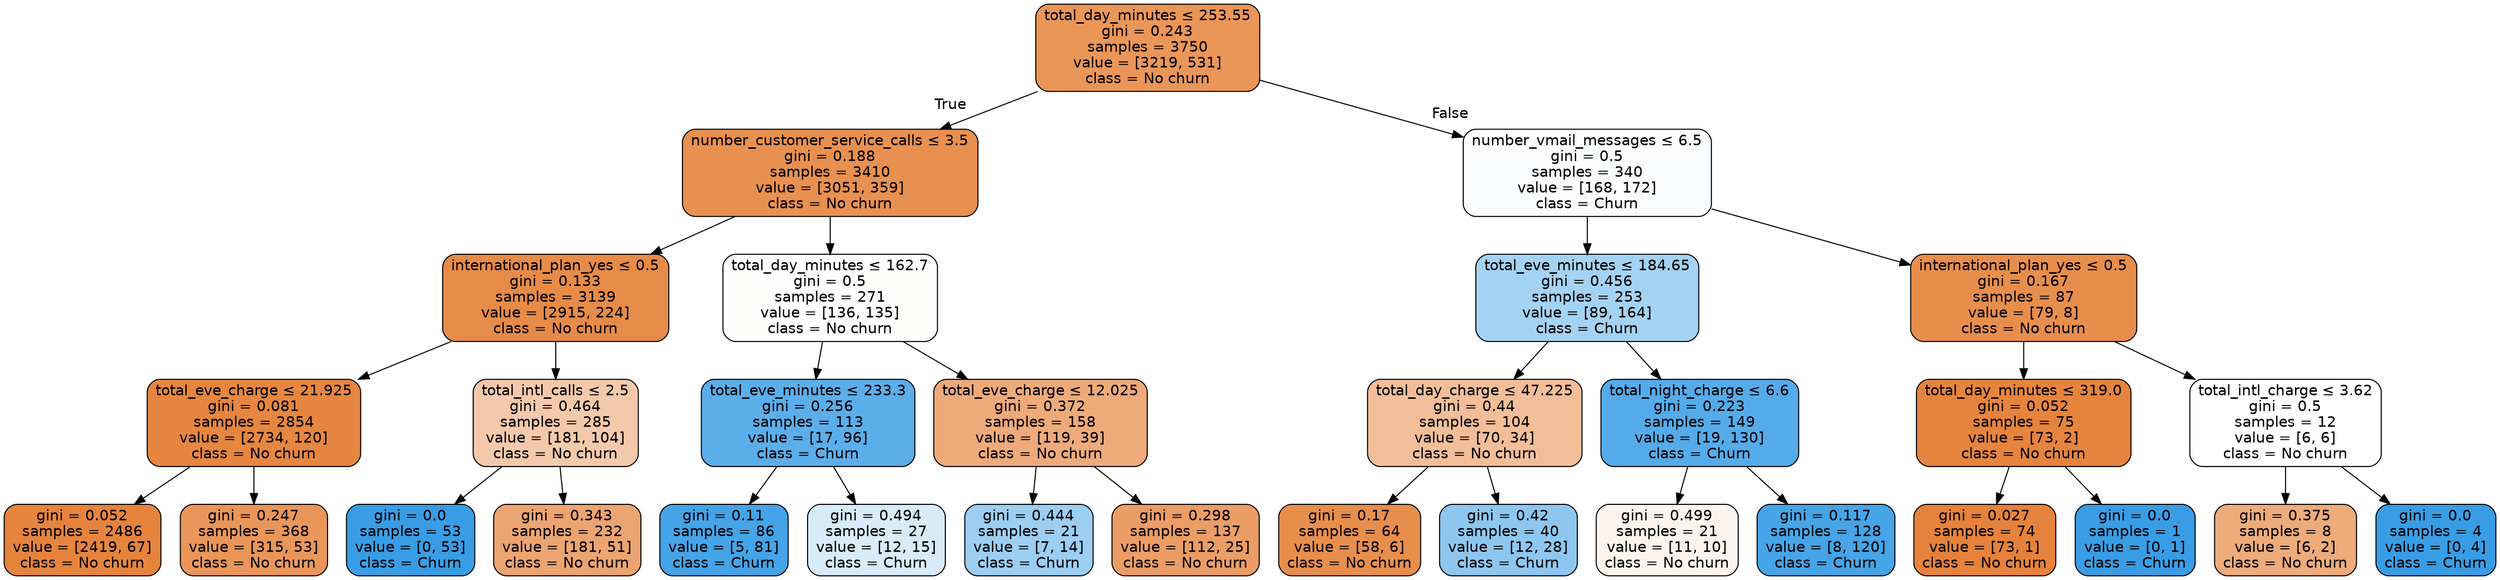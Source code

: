 digraph Tree {
node [shape=box, style="filled, rounded", color="black", fontname=helvetica] ;
edge [fontname=helvetica] ;
0 [label=<total_day_minutes &le; 253.55<br/>gini = 0.243<br/>samples = 3750<br/>value = [3219, 531]<br/>class = No churn>, fillcolor="#e58139d5"] ;
1 [label=<number_customer_service_calls &le; 3.5<br/>gini = 0.188<br/>samples = 3410<br/>value = [3051, 359]<br/>class = No churn>, fillcolor="#e58139e1"] ;
0 -> 1 [labeldistance=2.5, labelangle=45, headlabel="True"] ;
2 [label=<international_plan_yes &le; 0.5<br/>gini = 0.133<br/>samples = 3139<br/>value = [2915, 224]<br/>class = No churn>, fillcolor="#e58139eb"] ;
1 -> 2 ;
3 [label=<total_eve_charge &le; 21.925<br/>gini = 0.081<br/>samples = 2854<br/>value = [2734, 120]<br/>class = No churn>, fillcolor="#e58139f4"] ;
2 -> 3 ;
4 [label=<gini = 0.052<br/>samples = 2486<br/>value = [2419, 67]<br/>class = No churn>, fillcolor="#e58139f8"] ;
3 -> 4 ;
5 [label=<gini = 0.247<br/>samples = 368<br/>value = [315, 53]<br/>class = No churn>, fillcolor="#e58139d4"] ;
3 -> 5 ;
6 [label=<total_intl_calls &le; 2.5<br/>gini = 0.464<br/>samples = 285<br/>value = [181, 104]<br/>class = No churn>, fillcolor="#e581396c"] ;
2 -> 6 ;
7 [label=<gini = 0.0<br/>samples = 53<br/>value = [0, 53]<br/>class = Churn>, fillcolor="#399de5ff"] ;
6 -> 7 ;
8 [label=<gini = 0.343<br/>samples = 232<br/>value = [181, 51]<br/>class = No churn>, fillcolor="#e58139b7"] ;
6 -> 8 ;
9 [label=<total_day_minutes &le; 162.7<br/>gini = 0.5<br/>samples = 271<br/>value = [136, 135]<br/>class = No churn>, fillcolor="#e5813902"] ;
1 -> 9 ;
10 [label=<total_eve_minutes &le; 233.3<br/>gini = 0.256<br/>samples = 113<br/>value = [17, 96]<br/>class = Churn>, fillcolor="#399de5d2"] ;
9 -> 10 ;
11 [label=<gini = 0.11<br/>samples = 86<br/>value = [5, 81]<br/>class = Churn>, fillcolor="#399de5ef"] ;
10 -> 11 ;
12 [label=<gini = 0.494<br/>samples = 27<br/>value = [12, 15]<br/>class = Churn>, fillcolor="#399de533"] ;
10 -> 12 ;
13 [label=<total_eve_charge &le; 12.025<br/>gini = 0.372<br/>samples = 158<br/>value = [119, 39]<br/>class = No churn>, fillcolor="#e58139ab"] ;
9 -> 13 ;
14 [label=<gini = 0.444<br/>samples = 21<br/>value = [7, 14]<br/>class = Churn>, fillcolor="#399de57f"] ;
13 -> 14 ;
15 [label=<gini = 0.298<br/>samples = 137<br/>value = [112, 25]<br/>class = No churn>, fillcolor="#e58139c6"] ;
13 -> 15 ;
16 [label=<number_vmail_messages &le; 6.5<br/>gini = 0.5<br/>samples = 340<br/>value = [168, 172]<br/>class = Churn>, fillcolor="#399de506"] ;
0 -> 16 [labeldistance=2.5, labelangle=-45, headlabel="False"] ;
17 [label=<total_eve_minutes &le; 184.65<br/>gini = 0.456<br/>samples = 253<br/>value = [89, 164]<br/>class = Churn>, fillcolor="#399de575"] ;
16 -> 17 ;
18 [label=<total_day_charge &le; 47.225<br/>gini = 0.44<br/>samples = 104<br/>value = [70, 34]<br/>class = No churn>, fillcolor="#e5813983"] ;
17 -> 18 ;
19 [label=<gini = 0.17<br/>samples = 64<br/>value = [58, 6]<br/>class = No churn>, fillcolor="#e58139e5"] ;
18 -> 19 ;
20 [label=<gini = 0.42<br/>samples = 40<br/>value = [12, 28]<br/>class = Churn>, fillcolor="#399de592"] ;
18 -> 20 ;
21 [label=<total_night_charge &le; 6.6<br/>gini = 0.223<br/>samples = 149<br/>value = [19, 130]<br/>class = Churn>, fillcolor="#399de5da"] ;
17 -> 21 ;
22 [label=<gini = 0.499<br/>samples = 21<br/>value = [11, 10]<br/>class = No churn>, fillcolor="#e5813917"] ;
21 -> 22 ;
23 [label=<gini = 0.117<br/>samples = 128<br/>value = [8, 120]<br/>class = Churn>, fillcolor="#399de5ee"] ;
21 -> 23 ;
24 [label=<international_plan_yes &le; 0.5<br/>gini = 0.167<br/>samples = 87<br/>value = [79, 8]<br/>class = No churn>, fillcolor="#e58139e5"] ;
16 -> 24 ;
25 [label=<total_day_minutes &le; 319.0<br/>gini = 0.052<br/>samples = 75<br/>value = [73, 2]<br/>class = No churn>, fillcolor="#e58139f8"] ;
24 -> 25 ;
26 [label=<gini = 0.027<br/>samples = 74<br/>value = [73, 1]<br/>class = No churn>, fillcolor="#e58139fc"] ;
25 -> 26 ;
27 [label=<gini = 0.0<br/>samples = 1<br/>value = [0, 1]<br/>class = Churn>, fillcolor="#399de5ff"] ;
25 -> 27 ;
28 [label=<total_intl_charge &le; 3.62<br/>gini = 0.5<br/>samples = 12<br/>value = [6, 6]<br/>class = No churn>, fillcolor="#e5813900"] ;
24 -> 28 ;
29 [label=<gini = 0.375<br/>samples = 8<br/>value = [6, 2]<br/>class = No churn>, fillcolor="#e58139aa"] ;
28 -> 29 ;
30 [label=<gini = 0.0<br/>samples = 4<br/>value = [0, 4]<br/>class = Churn>, fillcolor="#399de5ff"] ;
28 -> 30 ;
}

